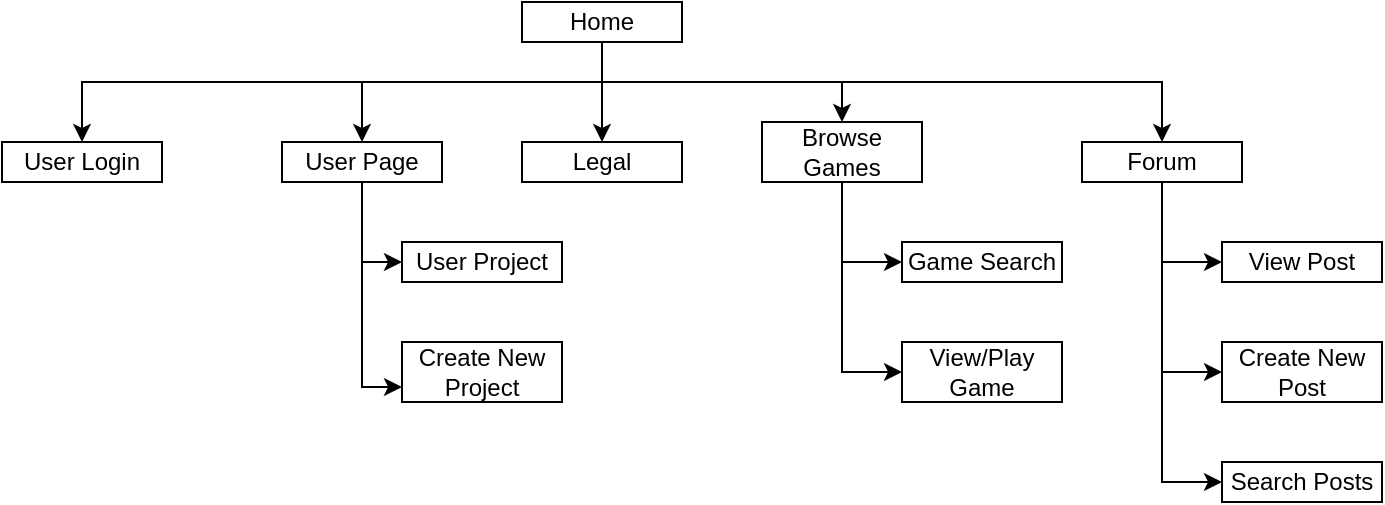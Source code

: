 <mxfile version="15.5.2" type="device"><diagram id="mVfJIknXczrukFrhH1if" name="Page-1"><mxGraphModel dx="1038" dy="547" grid="1" gridSize="10" guides="1" tooltips="1" connect="1" arrows="1" fold="1" page="1" pageScale="1" pageWidth="850" pageHeight="1100" math="0" shadow="0"><root><mxCell id="0"/><mxCell id="1" parent="0"/><mxCell id="s7ytIZAWW-Fykgihzipm-20" style="edgeStyle=orthogonalEdgeStyle;rounded=0;orthogonalLoop=1;jettySize=auto;html=1;exitX=0.5;exitY=1;exitDx=0;exitDy=0;entryX=0.5;entryY=0;entryDx=0;entryDy=0;" edge="1" parent="1" source="s7ytIZAWW-Fykgihzipm-2" target="s7ytIZAWW-Fykgihzipm-3"><mxGeometry relative="1" as="geometry"><Array as="points"><mxPoint x="400" y="110"/><mxPoint x="280" y="110"/></Array></mxGeometry></mxCell><mxCell id="s7ytIZAWW-Fykgihzipm-21" style="edgeStyle=orthogonalEdgeStyle;rounded=0;orthogonalLoop=1;jettySize=auto;html=1;exitX=0.5;exitY=1;exitDx=0;exitDy=0;entryX=0.5;entryY=0;entryDx=0;entryDy=0;" edge="1" parent="1" source="s7ytIZAWW-Fykgihzipm-2" target="s7ytIZAWW-Fykgihzipm-16"><mxGeometry relative="1" as="geometry"><Array as="points"><mxPoint x="400" y="110"/><mxPoint x="520" y="110"/></Array></mxGeometry></mxCell><mxCell id="s7ytIZAWW-Fykgihzipm-23" style="edgeStyle=orthogonalEdgeStyle;rounded=0;orthogonalLoop=1;jettySize=auto;html=1;entryX=0.5;entryY=0;entryDx=0;entryDy=0;" edge="1" parent="1" source="s7ytIZAWW-Fykgihzipm-2" target="s7ytIZAWW-Fykgihzipm-5"><mxGeometry relative="1" as="geometry"><Array as="points"><mxPoint x="400" y="110"/><mxPoint x="680" y="110"/></Array></mxGeometry></mxCell><mxCell id="s7ytIZAWW-Fykgihzipm-24" style="edgeStyle=orthogonalEdgeStyle;rounded=0;orthogonalLoop=1;jettySize=auto;html=1;entryX=0.5;entryY=0;entryDx=0;entryDy=0;" edge="1" parent="1" source="s7ytIZAWW-Fykgihzipm-2" target="s7ytIZAWW-Fykgihzipm-8"><mxGeometry relative="1" as="geometry"><Array as="points"><mxPoint x="400" y="110"/><mxPoint x="140" y="110"/></Array></mxGeometry></mxCell><mxCell id="s7ytIZAWW-Fykgihzipm-35" style="edgeStyle=orthogonalEdgeStyle;rounded=0;orthogonalLoop=1;jettySize=auto;html=1;exitX=0.5;exitY=1;exitDx=0;exitDy=0;entryX=0.5;entryY=0;entryDx=0;entryDy=0;" edge="1" parent="1" source="s7ytIZAWW-Fykgihzipm-2" target="s7ytIZAWW-Fykgihzipm-34"><mxGeometry relative="1" as="geometry"/></mxCell><mxCell id="s7ytIZAWW-Fykgihzipm-2" value="Home" style="rounded=0;whiteSpace=wrap;html=1;" vertex="1" parent="1"><mxGeometry x="360" y="70" width="80" height="20" as="geometry"/></mxCell><mxCell id="s7ytIZAWW-Fykgihzipm-25" style="edgeStyle=orthogonalEdgeStyle;rounded=0;orthogonalLoop=1;jettySize=auto;html=1;exitX=0.5;exitY=1;exitDx=0;exitDy=0;entryX=0;entryY=0.75;entryDx=0;entryDy=0;" edge="1" parent="1" source="s7ytIZAWW-Fykgihzipm-3" target="s7ytIZAWW-Fykgihzipm-10"><mxGeometry relative="1" as="geometry"><mxPoint x="280" y="280" as="targetPoint"/></mxGeometry></mxCell><mxCell id="s7ytIZAWW-Fykgihzipm-26" style="edgeStyle=orthogonalEdgeStyle;rounded=0;orthogonalLoop=1;jettySize=auto;html=1;entryX=0;entryY=0.5;entryDx=0;entryDy=0;" edge="1" parent="1" source="s7ytIZAWW-Fykgihzipm-3" target="s7ytIZAWW-Fykgihzipm-6"><mxGeometry relative="1" as="geometry"><mxPoint x="280" y="220" as="targetPoint"/></mxGeometry></mxCell><mxCell id="s7ytIZAWW-Fykgihzipm-3" value="User Page" style="rounded=0;whiteSpace=wrap;html=1;" vertex="1" parent="1"><mxGeometry x="240" y="140" width="80" height="20" as="geometry"/></mxCell><mxCell id="s7ytIZAWW-Fykgihzipm-4" value="Game Search&lt;span style=&quot;color: rgba(0 , 0 , 0 , 0) ; font-family: monospace ; font-size: 0px&quot;&gt;%3CmxGraphModel%3E%3Croot%3E%3CmxCell%20id%3D%220%22%2F%3E%3CmxCell%20id%3D%221%22%20parent%3D%220%22%2F%3E%3CmxCell%20id%3D%222%22%20value%3D%22User%20Page%22%20style%3D%22rounded%3D0%3BwhiteSpace%3Dwrap%3Bhtml%3D1%3B%22%20vertex%3D%221%22%20parent%3D%221%22%3E%3CmxGeometry%20x%3D%22130%22%20y%3D%22140%22%20width%3D%22100%22%20height%3D%2220%22%20as%3D%22geometry%22%2F%3E%3C%2FmxCell%3E%3C%2Froot%3E%3C%2FmxGraphModel%3E&lt;/span&gt;" style="rounded=0;whiteSpace=wrap;html=1;" vertex="1" parent="1"><mxGeometry x="550" y="190" width="80" height="20" as="geometry"/></mxCell><mxCell id="s7ytIZAWW-Fykgihzipm-29" style="edgeStyle=orthogonalEdgeStyle;rounded=0;orthogonalLoop=1;jettySize=auto;html=1;exitX=0.5;exitY=1;exitDx=0;exitDy=0;entryX=0;entryY=0.5;entryDx=0;entryDy=0;" edge="1" parent="1" source="s7ytIZAWW-Fykgihzipm-5" target="s7ytIZAWW-Fykgihzipm-13"><mxGeometry relative="1" as="geometry"/></mxCell><mxCell id="s7ytIZAWW-Fykgihzipm-30" style="edgeStyle=orthogonalEdgeStyle;rounded=0;orthogonalLoop=1;jettySize=auto;html=1;exitX=0.5;exitY=1;exitDx=0;exitDy=0;entryX=0;entryY=0.5;entryDx=0;entryDy=0;" edge="1" parent="1" source="s7ytIZAWW-Fykgihzipm-5" target="s7ytIZAWW-Fykgihzipm-14"><mxGeometry relative="1" as="geometry"/></mxCell><mxCell id="s7ytIZAWW-Fykgihzipm-31" style="edgeStyle=orthogonalEdgeStyle;rounded=0;orthogonalLoop=1;jettySize=auto;html=1;exitX=0.5;exitY=1;exitDx=0;exitDy=0;entryX=0;entryY=0.5;entryDx=0;entryDy=0;" edge="1" parent="1" source="s7ytIZAWW-Fykgihzipm-5" target="s7ytIZAWW-Fykgihzipm-15"><mxGeometry relative="1" as="geometry"/></mxCell><mxCell id="s7ytIZAWW-Fykgihzipm-5" value="Forum&lt;span style=&quot;color: rgba(0 , 0 , 0 , 0) ; font-family: monospace ; font-size: 0px&quot;&gt;%3CmxGraphModel%3E%3Croot%3E%3CmxCell%20id%3D%220%22%2F%3E%3CmxCell%20id%3D%221%22%20parent%3D%220%22%2F%3E%3CmxCell%20id%3D%222%22%20value%3D%22User%20Page%22%20style%3D%22rounded%3D0%3BwhiteSpace%3Dwrap%3Bhtml%3D1%3B%22%20vertex%3D%221%22%20parent%3D%221%22%3E%3CmxGeometry%20x%3D%22130%22%20y%3D%22140%22%20width%3D%22100%22%20height%3D%2220%22%20as%3D%22geometry%22%2F%3E%3C%2FmxCell%3E%3C%2Froot%3E%3C%2FmxGraphModel%3E&lt;/span&gt;" style="rounded=0;whiteSpace=wrap;html=1;" vertex="1" parent="1"><mxGeometry x="640" y="140" width="80" height="20" as="geometry"/></mxCell><mxCell id="s7ytIZAWW-Fykgihzipm-6" value="User Project" style="rounded=0;whiteSpace=wrap;html=1;" vertex="1" parent="1"><mxGeometry x="300" y="190" width="80" height="20" as="geometry"/></mxCell><mxCell id="s7ytIZAWW-Fykgihzipm-8" value="User Login" style="rounded=0;whiteSpace=wrap;html=1;" vertex="1" parent="1"><mxGeometry x="100" y="140" width="80" height="20" as="geometry"/></mxCell><mxCell id="s7ytIZAWW-Fykgihzipm-10" value="Create New&lt;br&gt;Project" style="rounded=0;whiteSpace=wrap;html=1;" vertex="1" parent="1"><mxGeometry x="300" y="240" width="80" height="30" as="geometry"/></mxCell><mxCell id="s7ytIZAWW-Fykgihzipm-12" value="View/Play Game" style="rounded=0;whiteSpace=wrap;html=1;" vertex="1" parent="1"><mxGeometry x="550" y="240" width="80" height="30" as="geometry"/></mxCell><mxCell id="s7ytIZAWW-Fykgihzipm-13" value="View Post" style="rounded=0;whiteSpace=wrap;html=1;" vertex="1" parent="1"><mxGeometry x="710" y="190" width="80" height="20" as="geometry"/></mxCell><mxCell id="s7ytIZAWW-Fykgihzipm-14" value="Create New Post" style="rounded=0;whiteSpace=wrap;html=1;" vertex="1" parent="1"><mxGeometry x="710" y="240" width="80" height="30" as="geometry"/></mxCell><mxCell id="s7ytIZAWW-Fykgihzipm-15" value="Search Posts" style="rounded=0;whiteSpace=wrap;html=1;" vertex="1" parent="1"><mxGeometry x="710" y="300" width="80" height="20" as="geometry"/></mxCell><mxCell id="s7ytIZAWW-Fykgihzipm-27" style="edgeStyle=orthogonalEdgeStyle;rounded=0;orthogonalLoop=1;jettySize=auto;html=1;exitX=0.5;exitY=1;exitDx=0;exitDy=0;entryX=0;entryY=0.5;entryDx=0;entryDy=0;" edge="1" parent="1" source="s7ytIZAWW-Fykgihzipm-16" target="s7ytIZAWW-Fykgihzipm-4"><mxGeometry relative="1" as="geometry"><mxPoint x="530" y="210" as="targetPoint"/><Array as="points"><mxPoint x="520" y="200"/></Array></mxGeometry></mxCell><mxCell id="s7ytIZAWW-Fykgihzipm-28" style="edgeStyle=orthogonalEdgeStyle;rounded=0;orthogonalLoop=1;jettySize=auto;html=1;entryX=0;entryY=0.5;entryDx=0;entryDy=0;" edge="1" parent="1" source="s7ytIZAWW-Fykgihzipm-16" target="s7ytIZAWW-Fykgihzipm-12"><mxGeometry relative="1" as="geometry"/></mxCell><mxCell id="s7ytIZAWW-Fykgihzipm-16" value="Browse Games" style="rounded=0;whiteSpace=wrap;html=1;" vertex="1" parent="1"><mxGeometry x="480" y="130" width="80" height="30" as="geometry"/></mxCell><mxCell id="s7ytIZAWW-Fykgihzipm-34" value="Legal" style="rounded=0;whiteSpace=wrap;html=1;" vertex="1" parent="1"><mxGeometry x="360" y="140" width="80" height="20" as="geometry"/></mxCell></root></mxGraphModel></diagram></mxfile>